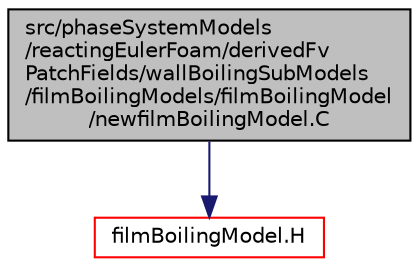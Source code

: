 digraph "src/phaseSystemModels/reactingEulerFoam/derivedFvPatchFields/wallBoilingSubModels/filmBoilingModels/filmBoilingModel/newfilmBoilingModel.C"
{
  bgcolor="transparent";
  edge [fontname="Helvetica",fontsize="10",labelfontname="Helvetica",labelfontsize="10"];
  node [fontname="Helvetica",fontsize="10",shape=record];
  Node1 [label="src/phaseSystemModels\l/reactingEulerFoam/derivedFv\lPatchFields/wallBoilingSubModels\l/filmBoilingModels/filmBoilingModel\l/newfilmBoilingModel.C",height=0.2,width=0.4,color="black", fillcolor="grey75", style="filled" fontcolor="black"];
  Node1 -> Node2 [color="midnightblue",fontsize="10",style="solid",fontname="Helvetica"];
  Node2 [label="filmBoilingModel.H",height=0.2,width=0.4,color="red",URL="$filmBoilingModel_8H.html"];
}

